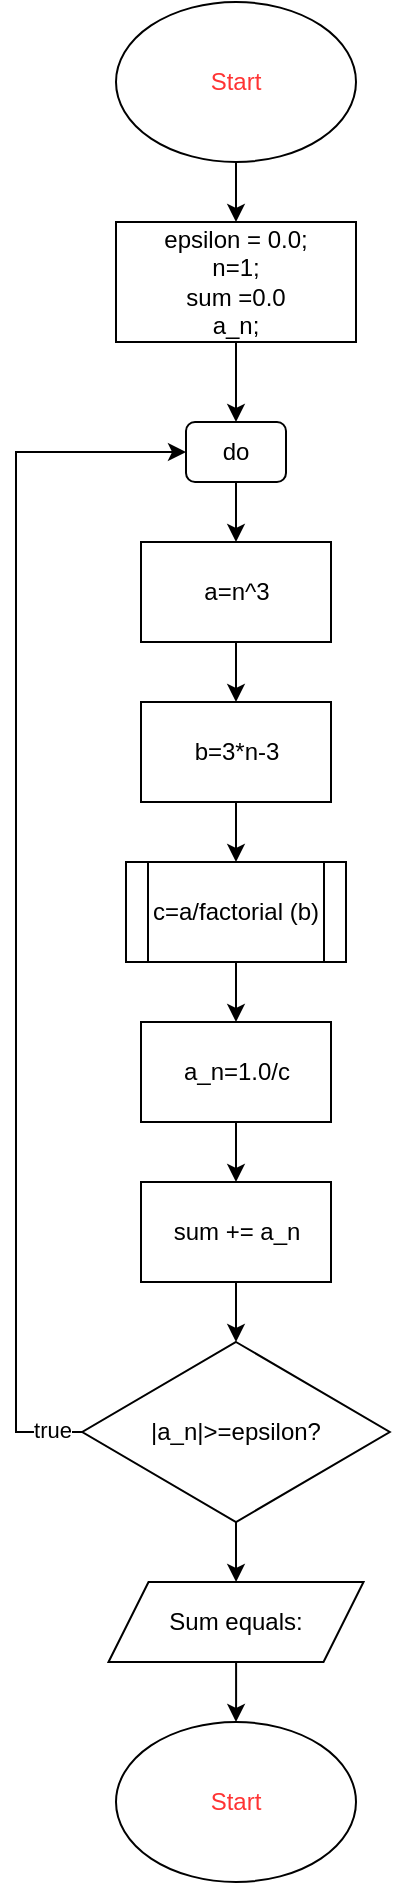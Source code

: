 <mxfile version="24.7.17">
  <diagram name="Страница — 1" id="CFEEm7b2cFMSvps_06dL">
    <mxGraphModel dx="1744" dy="1024" grid="1" gridSize="10" guides="1" tooltips="1" connect="1" arrows="1" fold="1" page="1" pageScale="1" pageWidth="1169" pageHeight="1654" math="0" shadow="0">
      <root>
        <mxCell id="0" />
        <mxCell id="1" parent="0" />
        <mxCell id="nL6xliVxW3JrBhwddds0-3" style="edgeStyle=orthogonalEdgeStyle;rounded=0;orthogonalLoop=1;jettySize=auto;html=1;" edge="1" parent="1" source="nL6xliVxW3JrBhwddds0-1" target="nL6xliVxW3JrBhwddds0-2">
          <mxGeometry relative="1" as="geometry" />
        </mxCell>
        <mxCell id="nL6xliVxW3JrBhwddds0-1" value="&lt;font color=&quot;#ff3333&quot;&gt;Start&lt;/font&gt;" style="ellipse;whiteSpace=wrap;html=1;" vertex="1" parent="1">
          <mxGeometry x="490" y="50" width="120" height="80" as="geometry" />
        </mxCell>
        <mxCell id="nL6xliVxW3JrBhwddds0-5" style="edgeStyle=orthogonalEdgeStyle;rounded=0;orthogonalLoop=1;jettySize=auto;html=1;entryX=0.5;entryY=0;entryDx=0;entryDy=0;" edge="1" parent="1" source="nL6xliVxW3JrBhwddds0-2">
          <mxGeometry relative="1" as="geometry">
            <mxPoint x="550" y="260" as="targetPoint" />
          </mxGeometry>
        </mxCell>
        <mxCell id="nL6xliVxW3JrBhwddds0-2" value="epsilon = 0.0;&lt;div&gt;n=1;&lt;/div&gt;&lt;div&gt;sum =0.0&lt;/div&gt;&lt;div&gt;a_n;&lt;/div&gt;" style="rounded=0;whiteSpace=wrap;html=1;" vertex="1" parent="1">
          <mxGeometry x="490" y="160" width="120" height="60" as="geometry" />
        </mxCell>
        <mxCell id="nL6xliVxW3JrBhwddds0-12" style="edgeStyle=orthogonalEdgeStyle;rounded=0;orthogonalLoop=1;jettySize=auto;html=1;" edge="1" parent="1" source="nL6xliVxW3JrBhwddds0-7" target="nL6xliVxW3JrBhwddds0-8">
          <mxGeometry relative="1" as="geometry" />
        </mxCell>
        <mxCell id="nL6xliVxW3JrBhwddds0-7" value="a=n^3" style="rounded=0;whiteSpace=wrap;html=1;" vertex="1" parent="1">
          <mxGeometry x="502.5" y="320" width="95" height="50" as="geometry" />
        </mxCell>
        <mxCell id="nL6xliVxW3JrBhwddds0-13" style="edgeStyle=orthogonalEdgeStyle;rounded=0;orthogonalLoop=1;jettySize=auto;html=1;entryX=0.5;entryY=0;entryDx=0;entryDy=0;" edge="1" parent="1" source="nL6xliVxW3JrBhwddds0-8" target="nL6xliVxW3JrBhwddds0-10">
          <mxGeometry relative="1" as="geometry" />
        </mxCell>
        <mxCell id="nL6xliVxW3JrBhwddds0-8" value="b=3*n-3" style="rounded=0;whiteSpace=wrap;html=1;" vertex="1" parent="1">
          <mxGeometry x="502.5" y="400" width="95" height="50" as="geometry" />
        </mxCell>
        <mxCell id="nL6xliVxW3JrBhwddds0-11" style="edgeStyle=orthogonalEdgeStyle;rounded=0;orthogonalLoop=1;jettySize=auto;html=1;" edge="1" parent="1" source="nL6xliVxW3JrBhwddds0-9" target="nL6xliVxW3JrBhwddds0-7">
          <mxGeometry relative="1" as="geometry" />
        </mxCell>
        <mxCell id="nL6xliVxW3JrBhwddds0-9" value="do" style="rounded=1;whiteSpace=wrap;html=1;" vertex="1" parent="1">
          <mxGeometry x="525" y="260" width="50" height="30" as="geometry" />
        </mxCell>
        <mxCell id="nL6xliVxW3JrBhwddds0-15" style="edgeStyle=orthogonalEdgeStyle;rounded=0;orthogonalLoop=1;jettySize=auto;html=1;" edge="1" parent="1" source="nL6xliVxW3JrBhwddds0-10" target="nL6xliVxW3JrBhwddds0-14">
          <mxGeometry relative="1" as="geometry" />
        </mxCell>
        <mxCell id="nL6xliVxW3JrBhwddds0-10" value="c=a/factorial (b)" style="shape=process;whiteSpace=wrap;html=1;backgroundOutline=1;" vertex="1" parent="1">
          <mxGeometry x="495" y="480" width="110" height="50" as="geometry" />
        </mxCell>
        <mxCell id="nL6xliVxW3JrBhwddds0-17" value="" style="edgeStyle=orthogonalEdgeStyle;rounded=0;orthogonalLoop=1;jettySize=auto;html=1;" edge="1" parent="1" source="nL6xliVxW3JrBhwddds0-14" target="nL6xliVxW3JrBhwddds0-16">
          <mxGeometry relative="1" as="geometry" />
        </mxCell>
        <mxCell id="nL6xliVxW3JrBhwddds0-14" value="a_n=1.0/c" style="rounded=0;whiteSpace=wrap;html=1;" vertex="1" parent="1">
          <mxGeometry x="502.5" y="560" width="95" height="50" as="geometry" />
        </mxCell>
        <mxCell id="nL6xliVxW3JrBhwddds0-21" style="edgeStyle=orthogonalEdgeStyle;rounded=0;orthogonalLoop=1;jettySize=auto;html=1;entryX=0.5;entryY=0;entryDx=0;entryDy=0;" edge="1" parent="1" source="nL6xliVxW3JrBhwddds0-16" target="nL6xliVxW3JrBhwddds0-18">
          <mxGeometry relative="1" as="geometry" />
        </mxCell>
        <mxCell id="nL6xliVxW3JrBhwddds0-16" value="sum += a_n" style="rounded=0;whiteSpace=wrap;html=1;" vertex="1" parent="1">
          <mxGeometry x="502.5" y="640" width="95" height="50" as="geometry" />
        </mxCell>
        <mxCell id="nL6xliVxW3JrBhwddds0-19" style="edgeStyle=orthogonalEdgeStyle;rounded=0;orthogonalLoop=1;jettySize=auto;html=1;entryX=0;entryY=0.5;entryDx=0;entryDy=0;" edge="1" parent="1" source="nL6xliVxW3JrBhwddds0-18" target="nL6xliVxW3JrBhwddds0-9">
          <mxGeometry relative="1" as="geometry">
            <Array as="points">
              <mxPoint x="440" y="765" />
              <mxPoint x="440" y="275" />
            </Array>
          </mxGeometry>
        </mxCell>
        <mxCell id="nL6xliVxW3JrBhwddds0-20" value="true" style="edgeLabel;html=1;align=center;verticalAlign=middle;resizable=0;points=[];" vertex="1" connectable="0" parent="nL6xliVxW3JrBhwddds0-19">
          <mxGeometry x="-0.95" y="-1" relative="1" as="geometry">
            <mxPoint as="offset" />
          </mxGeometry>
        </mxCell>
        <mxCell id="nL6xliVxW3JrBhwddds0-23" style="edgeStyle=orthogonalEdgeStyle;rounded=0;orthogonalLoop=1;jettySize=auto;html=1;" edge="1" parent="1" source="nL6xliVxW3JrBhwddds0-18" target="nL6xliVxW3JrBhwddds0-22">
          <mxGeometry relative="1" as="geometry" />
        </mxCell>
        <mxCell id="nL6xliVxW3JrBhwddds0-18" value="|a_n|&amp;gt;=epsilon?" style="rhombus;whiteSpace=wrap;html=1;" vertex="1" parent="1">
          <mxGeometry x="473.13" y="720" width="153.75" height="90" as="geometry" />
        </mxCell>
        <mxCell id="nL6xliVxW3JrBhwddds0-25" style="edgeStyle=orthogonalEdgeStyle;rounded=0;orthogonalLoop=1;jettySize=auto;html=1;" edge="1" parent="1" source="nL6xliVxW3JrBhwddds0-22" target="nL6xliVxW3JrBhwddds0-24">
          <mxGeometry relative="1" as="geometry" />
        </mxCell>
        <mxCell id="nL6xliVxW3JrBhwddds0-22" value="Sum equals:" style="shape=parallelogram;perimeter=parallelogramPerimeter;whiteSpace=wrap;html=1;fixedSize=1;" vertex="1" parent="1">
          <mxGeometry x="486.26" y="840" width="127.5" height="40" as="geometry" />
        </mxCell>
        <mxCell id="nL6xliVxW3JrBhwddds0-24" value="&lt;font color=&quot;#ff3333&quot;&gt;Start&lt;/font&gt;" style="ellipse;whiteSpace=wrap;html=1;" vertex="1" parent="1">
          <mxGeometry x="490" y="910" width="120" height="80" as="geometry" />
        </mxCell>
      </root>
    </mxGraphModel>
  </diagram>
</mxfile>
